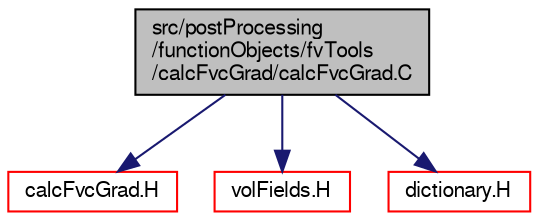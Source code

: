 digraph "src/postProcessing/functionObjects/fvTools/calcFvcGrad/calcFvcGrad.C"
{
  bgcolor="transparent";
  edge [fontname="FreeSans",fontsize="10",labelfontname="FreeSans",labelfontsize="10"];
  node [fontname="FreeSans",fontsize="10",shape=record];
  Node0 [label="src/postProcessing\l/functionObjects/fvTools\l/calcFvcGrad/calcFvcGrad.C",height=0.2,width=0.4,color="black", fillcolor="grey75", style="filled", fontcolor="black"];
  Node0 -> Node1 [color="midnightblue",fontsize="10",style="solid",fontname="FreeSans"];
  Node1 [label="calcFvcGrad.H",height=0.2,width=0.4,color="red",URL="$a13547.html"];
  Node0 -> Node71 [color="midnightblue",fontsize="10",style="solid",fontname="FreeSans"];
  Node71 [label="volFields.H",height=0.2,width=0.4,color="red",URL="$a02750.html"];
  Node0 -> Node261 [color="midnightblue",fontsize="10",style="solid",fontname="FreeSans"];
  Node261 [label="dictionary.H",height=0.2,width=0.4,color="red",URL="$a08804.html"];
}
